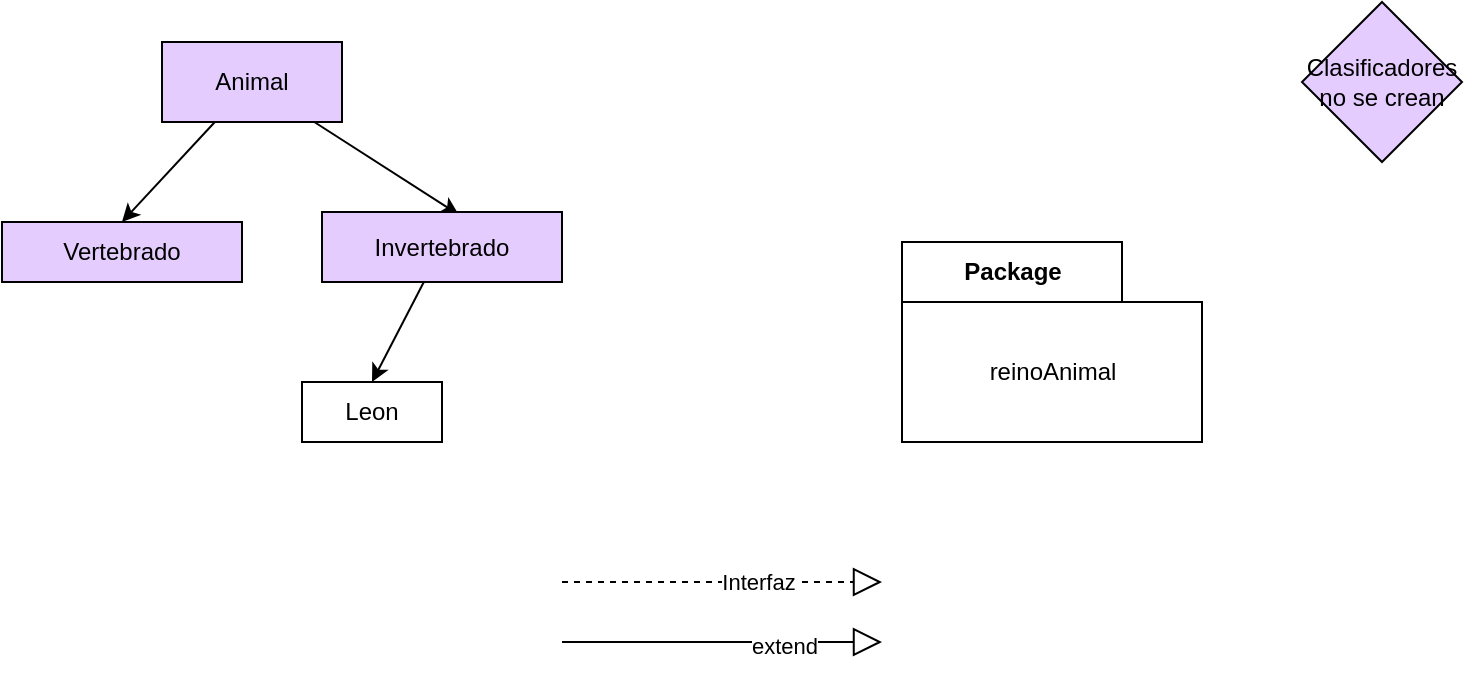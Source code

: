 <mxfile>
    <diagram id="PTcgWGuQ12hK_kjZWwlO" name="Page-1">
        <mxGraphModel dx="828" dy="611" grid="1" gridSize="10" guides="1" tooltips="1" connect="1" arrows="1" fold="1" page="1" pageScale="1" pageWidth="850" pageHeight="1100" math="0" shadow="0">
            <root>
                <mxCell id="0"/>
                <mxCell id="1" parent="0"/>
                <mxCell id="9" style="edgeStyle=none;html=1;entryX=0.57;entryY=0.04;entryDx=0;entryDy=0;entryPerimeter=0;" parent="1" source="2" target="5" edge="1">
                    <mxGeometry relative="1" as="geometry"/>
                </mxCell>
                <mxCell id="10" style="edgeStyle=none;html=1;entryX=0.5;entryY=0;entryDx=0;entryDy=0;" parent="1" source="2" target="4" edge="1">
                    <mxGeometry relative="1" as="geometry"/>
                </mxCell>
                <mxCell id="2" value="Animal" style="rounded=0;whiteSpace=wrap;html=1;fillColor=#E5CCFF;" parent="1" vertex="1">
                    <mxGeometry x="90" y="60" width="90" height="40" as="geometry"/>
                </mxCell>
                <mxCell id="4" value="Vertebrado" style="rounded=0;whiteSpace=wrap;html=1;fillColor=#E5CCFF;" parent="1" vertex="1">
                    <mxGeometry x="10" y="150" width="120" height="30" as="geometry"/>
                </mxCell>
                <mxCell id="8" style="edgeStyle=none;html=1;entryX=0.5;entryY=0;entryDx=0;entryDy=0;" parent="1" source="5" target="7" edge="1">
                    <mxGeometry relative="1" as="geometry"/>
                </mxCell>
                <mxCell id="5" value="Invertebrado" style="rounded=0;whiteSpace=wrap;html=1;fillColor=#E5CCFF;" parent="1" vertex="1">
                    <mxGeometry x="170" y="145" width="120" height="35" as="geometry"/>
                </mxCell>
                <mxCell id="6" value="Clasificadores no se crean" style="rhombus;whiteSpace=wrap;html=1;fillColor=#E5CCFF;" parent="1" vertex="1">
                    <mxGeometry x="660" y="40" width="80" height="80" as="geometry"/>
                </mxCell>
                <mxCell id="7" value="Leon" style="rounded=0;whiteSpace=wrap;html=1;fillColor=none;" parent="1" vertex="1">
                    <mxGeometry x="160" y="230" width="70" height="30" as="geometry"/>
                </mxCell>
                <mxCell id="11" value="Package" style="shape=folder;fontStyle=1;tabWidth=110;tabHeight=30;tabPosition=left;html=1;boundedLbl=1;labelInHeader=1;container=1;collapsible=0;" vertex="1" parent="1">
                    <mxGeometry x="460" y="160" width="150" height="100" as="geometry"/>
                </mxCell>
                <mxCell id="12" value="reinoAnimal" style="html=1;strokeColor=none;resizeWidth=1;resizeHeight=1;fillColor=none;part=1;connectable=0;allowArrows=0;deletable=0;" vertex="1" parent="11">
                    <mxGeometry width="150" height="70" relative="1" as="geometry">
                        <mxPoint y="30" as="offset"/>
                    </mxGeometry>
                </mxCell>
                <mxCell id="13" value="" style="endArrow=block;dashed=1;endFill=0;endSize=12;html=1;" edge="1" parent="1">
                    <mxGeometry width="160" relative="1" as="geometry">
                        <mxPoint x="290" y="330" as="sourcePoint"/>
                        <mxPoint x="450" y="330" as="targetPoint"/>
                    </mxGeometry>
                </mxCell>
                <mxCell id="16" value="Interfaz" style="edgeLabel;html=1;align=center;verticalAlign=middle;resizable=0;points=[];" vertex="1" connectable="0" parent="13">
                    <mxGeometry x="0.223" relative="1" as="geometry">
                        <mxPoint as="offset"/>
                    </mxGeometry>
                </mxCell>
                <mxCell id="14" value="" style="endArrow=block;endFill=0;endSize=12;html=1;" edge="1" parent="1">
                    <mxGeometry width="160" relative="1" as="geometry">
                        <mxPoint x="290" y="360" as="sourcePoint"/>
                        <mxPoint x="450" y="360" as="targetPoint"/>
                    </mxGeometry>
                </mxCell>
                <mxCell id="17" value="extend" style="edgeLabel;html=1;align=center;verticalAlign=middle;resizable=0;points=[];" vertex="1" connectable="0" parent="14">
                    <mxGeometry x="0.385" y="-2" relative="1" as="geometry">
                        <mxPoint as="offset"/>
                    </mxGeometry>
                </mxCell>
            </root>
        </mxGraphModel>
    </diagram>
</mxfile>